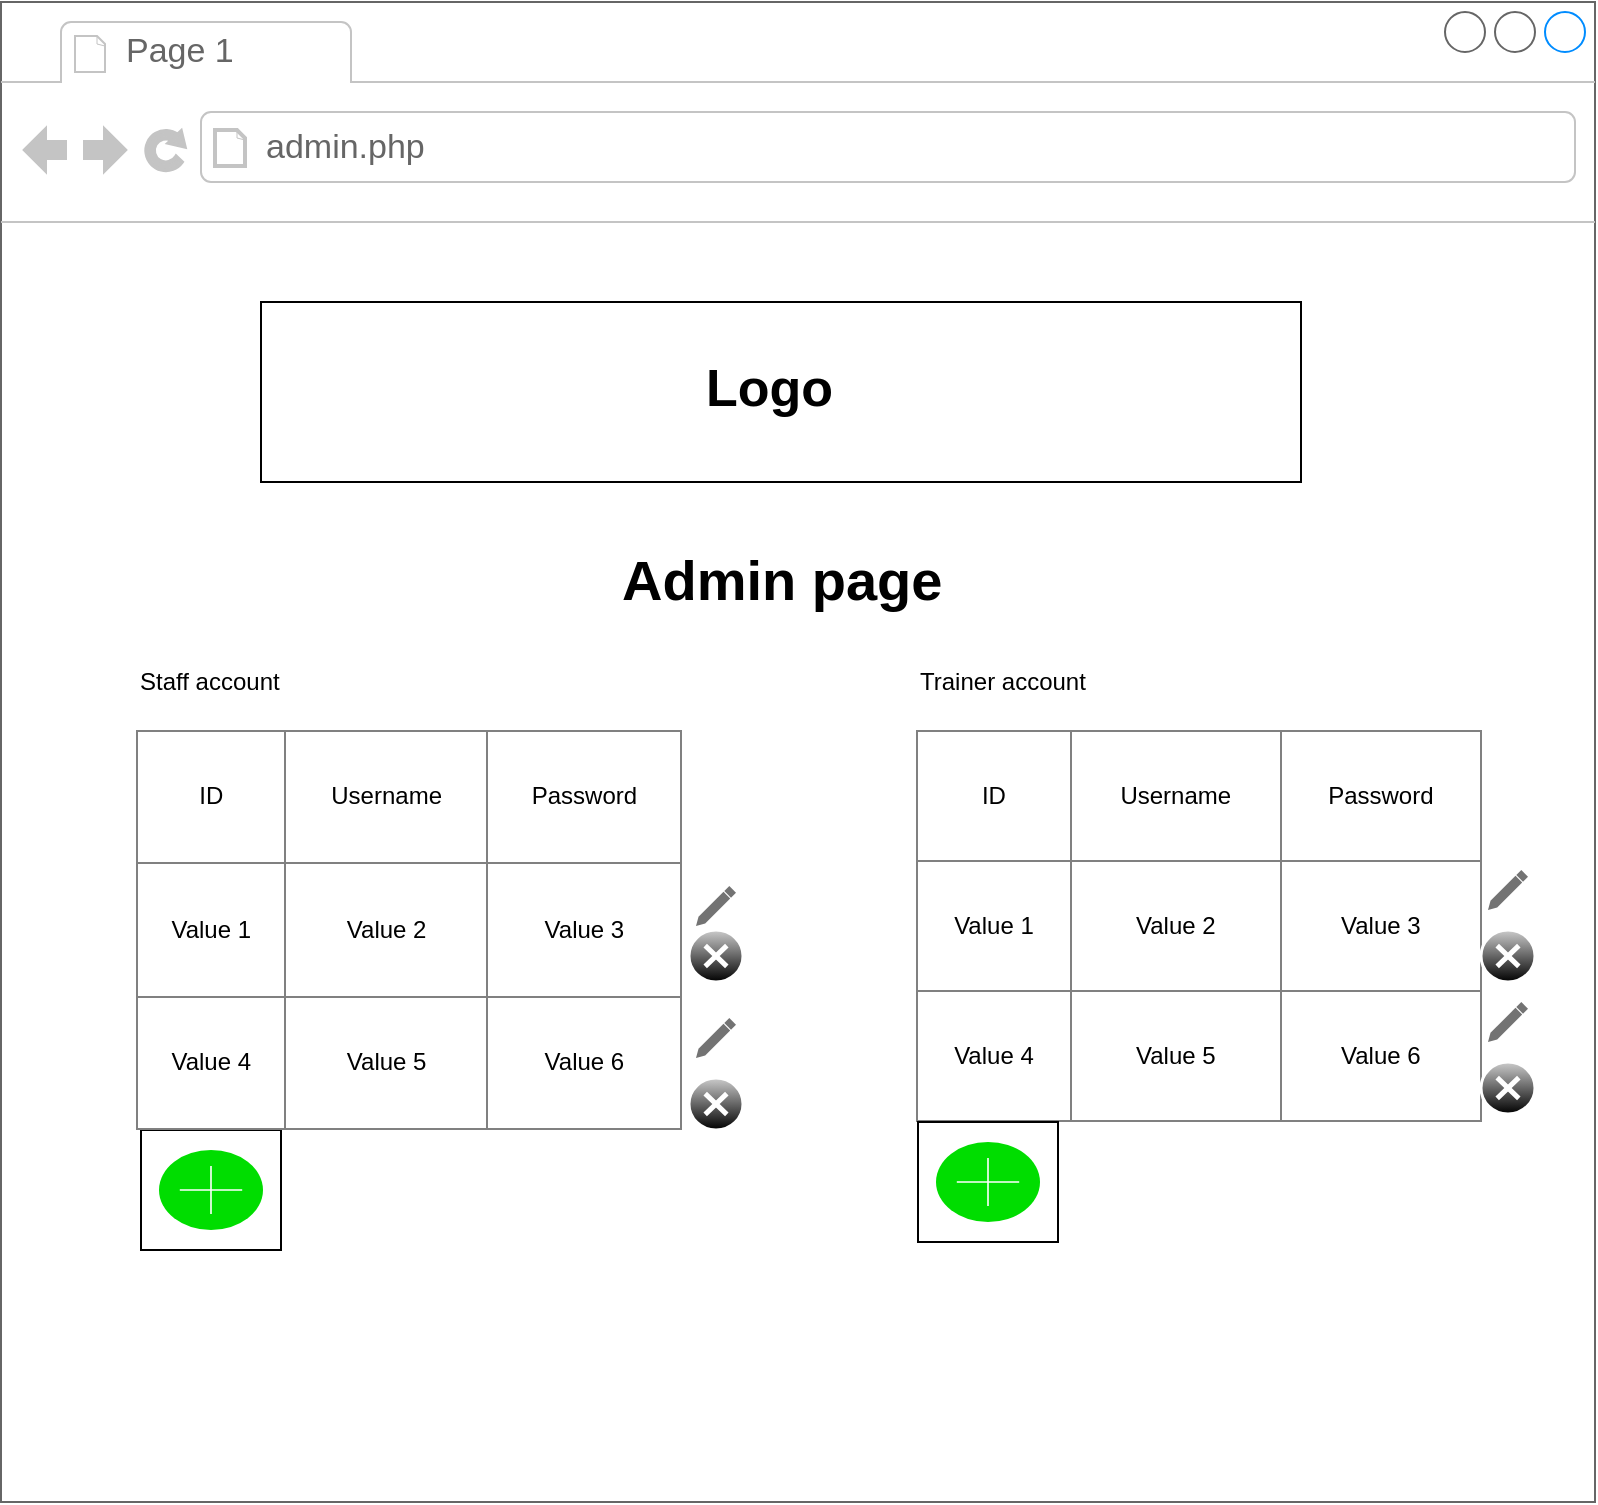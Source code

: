 <mxfile version="10.6.8" type="device"><diagram id="qDt6Q3eAYol4XVVQYTky" name="Page-1"><mxGraphModel dx="1394" dy="747" grid="1" gridSize="10" guides="1" tooltips="1" connect="1" arrows="1" fold="1" page="1" pageScale="1" pageWidth="827" pageHeight="1169" math="0" shadow="0"><root><mxCell id="0"/><mxCell id="1" parent="0"/><mxCell id="jf0ikujzTUmsYDCCPxiv-4" value="" style="strokeWidth=1;shadow=0;dashed=0;align=center;html=1;shape=mxgraph.mockup.containers.browserWindow;rSize=0;fillColor=#ffffff;strokeColor=#666666;strokeColor2=#008cff;strokeColor3=#c4c4c4;mainText=,;recursiveResize=0;" vertex="1" parent="1"><mxGeometry x="41.5" y="32" width="797" height="750" as="geometry"/></mxCell><mxCell id="jf0ikujzTUmsYDCCPxiv-65" value="" style="rounded=0;whiteSpace=wrap;html=1;" vertex="1" parent="jf0ikujzTUmsYDCCPxiv-4"><mxGeometry x="70" y="564" width="70" height="60" as="geometry"/></mxCell><mxCell id="jf0ikujzTUmsYDCCPxiv-5" value="Page 1" style="strokeWidth=1;shadow=0;dashed=0;align=center;html=1;shape=mxgraph.mockup.containers.anchor;fontSize=17;fontColor=#666666;align=left;" vertex="1" parent="jf0ikujzTUmsYDCCPxiv-4"><mxGeometry x="60" y="12" width="110" height="26" as="geometry"/></mxCell><mxCell id="jf0ikujzTUmsYDCCPxiv-6" value="admin.php" style="strokeWidth=1;shadow=0;dashed=0;align=center;html=1;shape=mxgraph.mockup.containers.anchor;rSize=0;fontSize=17;fontColor=#666666;align=left;" vertex="1" parent="jf0ikujzTUmsYDCCPxiv-4"><mxGeometry x="130" y="60" width="250" height="26" as="geometry"/></mxCell><mxCell id="jf0ikujzTUmsYDCCPxiv-7" value="" style="rounded=0;whiteSpace=wrap;html=1;" vertex="1" parent="jf0ikujzTUmsYDCCPxiv-4"><mxGeometry x="130" y="150" width="520" height="90" as="geometry"/></mxCell><mxCell id="jf0ikujzTUmsYDCCPxiv-8" value="&lt;font style=&quot;font-size: 26px&quot;&gt;&lt;b&gt;Logo&lt;/b&gt;&lt;/font&gt;" style="text;html=1;resizable=0;points=[];autosize=1;align=left;verticalAlign=top;spacingTop=-4;" vertex="1" parent="jf0ikujzTUmsYDCCPxiv-4"><mxGeometry x="350" y="175" width="80" height="20" as="geometry"/></mxCell><mxCell id="jf0ikujzTUmsYDCCPxiv-59" value="&lt;table border=&quot;1&quot; width=&quot;100%&quot; style=&quot;width: 100% ; height: 100% ; border-collapse: collapse&quot;&gt;&lt;tbody&gt;&lt;tr&gt;&lt;td align=&quot;center&quot;&gt;ID&lt;/td&gt;&lt;td align=&quot;center&quot;&gt;Username&lt;/td&gt;&lt;td align=&quot;center&quot;&gt;Password&lt;/td&gt;&lt;/tr&gt;&lt;tr&gt;&lt;td align=&quot;center&quot;&gt;Value 1&lt;/td&gt;&lt;td align=&quot;center&quot;&gt;Value 2&lt;/td&gt;&lt;td align=&quot;center&quot;&gt;Value 3&lt;/td&gt;&lt;/tr&gt;&lt;tr&gt;&lt;td align=&quot;center&quot;&gt;Value 4&lt;/td&gt;&lt;td align=&quot;center&quot;&gt;Value 5&lt;/td&gt;&lt;td align=&quot;center&quot;&gt;Value 6&lt;/td&gt;&lt;/tr&gt;&lt;/tbody&gt;&lt;/table&gt;" style="text;html=1;strokeColor=none;fillColor=none;overflow=fill;" vertex="1" parent="jf0ikujzTUmsYDCCPxiv-4"><mxGeometry x="67" y="364" width="273" height="200" as="geometry"/></mxCell><mxCell id="jf0ikujzTUmsYDCCPxiv-60" value="&lt;table border=&quot;1&quot; width=&quot;100%&quot; style=&quot;width: 100% ; height: 100% ; border-collapse: collapse&quot;&gt;&lt;tbody&gt;&lt;tr&gt;&lt;td align=&quot;center&quot;&gt;ID&lt;/td&gt;&lt;td align=&quot;center&quot;&gt;Username&lt;/td&gt;&lt;td align=&quot;center&quot;&gt;Password&lt;/td&gt;&lt;/tr&gt;&lt;tr&gt;&lt;td align=&quot;center&quot;&gt;Value 1&lt;/td&gt;&lt;td align=&quot;center&quot;&gt;Value 2&lt;/td&gt;&lt;td align=&quot;center&quot;&gt;Value 3&lt;/td&gt;&lt;/tr&gt;&lt;tr&gt;&lt;td align=&quot;center&quot;&gt;Value 4&lt;/td&gt;&lt;td align=&quot;center&quot;&gt;Value 5&lt;/td&gt;&lt;td align=&quot;center&quot;&gt;Value 6&lt;/td&gt;&lt;/tr&gt;&lt;/tbody&gt;&lt;/table&gt;" style="text;html=1;strokeColor=none;fillColor=none;overflow=fill;" vertex="1" parent="jf0ikujzTUmsYDCCPxiv-4"><mxGeometry x="457" y="364" width="283" height="196" as="geometry"/></mxCell><mxCell id="jf0ikujzTUmsYDCCPxiv-61" value="&lt;font style=&quot;font-size: 28px&quot;&gt;&lt;b&gt;Admin page&lt;/b&gt;&lt;/font&gt;" style="text;html=1;resizable=0;points=[];autosize=1;align=left;verticalAlign=top;spacingTop=-4;" vertex="1" parent="jf0ikujzTUmsYDCCPxiv-4"><mxGeometry x="308.5" y="269.5" width="180" height="20" as="geometry"/></mxCell><mxCell id="jf0ikujzTUmsYDCCPxiv-62" value="Staff account" style="text;html=1;resizable=0;points=[];autosize=1;align=left;verticalAlign=top;spacingTop=-4;" vertex="1" parent="jf0ikujzTUmsYDCCPxiv-4"><mxGeometry x="67" y="330" width="90" height="20" as="geometry"/></mxCell><mxCell id="jf0ikujzTUmsYDCCPxiv-63" value="Trainer account" style="text;html=1;resizable=0;points=[];autosize=1;align=left;verticalAlign=top;spacingTop=-4;" vertex="1" parent="jf0ikujzTUmsYDCCPxiv-4"><mxGeometry x="457" y="330" width="100" height="20" as="geometry"/></mxCell><mxCell id="jf0ikujzTUmsYDCCPxiv-64" value="" style="html=1;verticalLabelPosition=bottom;labelBackgroundColor=#ffffff;verticalAlign=top;shadow=0;dashed=0;strokeWidth=2;shape=mxgraph.ios7.misc.add;fillColor=#00dd00;strokeColor=#ffffff;" vertex="1" parent="jf0ikujzTUmsYDCCPxiv-4"><mxGeometry x="79" y="574" width="52" height="40" as="geometry"/></mxCell><mxCell id="jf0ikujzTUmsYDCCPxiv-66" value="" style="rounded=0;whiteSpace=wrap;html=1;" vertex="1" parent="jf0ikujzTUmsYDCCPxiv-4"><mxGeometry x="458.5" y="560" width="70" height="60" as="geometry"/></mxCell><mxCell id="jf0ikujzTUmsYDCCPxiv-67" value="" style="html=1;verticalLabelPosition=bottom;labelBackgroundColor=#ffffff;verticalAlign=top;shadow=0;dashed=0;strokeWidth=2;shape=mxgraph.ios7.misc.add;fillColor=#00dd00;strokeColor=#ffffff;" vertex="1" parent="jf0ikujzTUmsYDCCPxiv-4"><mxGeometry x="467.5" y="570" width="52" height="40" as="geometry"/></mxCell><mxCell id="jf0ikujzTUmsYDCCPxiv-68" value="" style="dashed=0;aspect=fixed;verticalLabelPosition=bottom;verticalAlign=top;align=center;shape=mxgraph.gmdl.edit;strokeColor=none;fillColor=#737373;shadow=0;" vertex="1" parent="jf0ikujzTUmsYDCCPxiv-4"><mxGeometry x="347.5" y="442" width="20" height="20" as="geometry"/></mxCell><mxCell id="jf0ikujzTUmsYDCCPxiv-71" value="" style="dashed=0;aspect=fixed;verticalLabelPosition=bottom;verticalAlign=top;align=center;shape=mxgraph.gmdl.edit;strokeColor=none;fillColor=#737373;shadow=0;" vertex="1" parent="jf0ikujzTUmsYDCCPxiv-4"><mxGeometry x="347.5" y="508" width="20" height="20" as="geometry"/></mxCell><mxCell id="jf0ikujzTUmsYDCCPxiv-69" value="" style="verticalLabelPosition=bottom;verticalAlign=top;html=1;shadow=0;dashed=0;strokeWidth=1;shape=mxgraph.ios.iDeleteApp;fillColor=#cccccc;fillColor2=#000000;strokeColor=#ffffff;" vertex="1" parent="jf0ikujzTUmsYDCCPxiv-4"><mxGeometry x="344" y="464" width="27" height="26" as="geometry"/></mxCell><mxCell id="jf0ikujzTUmsYDCCPxiv-73" value="" style="verticalLabelPosition=bottom;verticalAlign=top;html=1;shadow=0;dashed=0;strokeWidth=1;shape=mxgraph.ios.iDeleteApp;fillColor=#cccccc;fillColor2=#000000;strokeColor=#ffffff;" vertex="1" parent="jf0ikujzTUmsYDCCPxiv-4"><mxGeometry x="344" y="538" width="27" height="26" as="geometry"/></mxCell><mxCell id="jf0ikujzTUmsYDCCPxiv-75" value="" style="dashed=0;aspect=fixed;verticalLabelPosition=bottom;verticalAlign=top;align=center;shape=mxgraph.gmdl.edit;strokeColor=none;fillColor=#737373;shadow=0;" vertex="1" parent="jf0ikujzTUmsYDCCPxiv-4"><mxGeometry x="743.5" y="434" width="20" height="20" as="geometry"/></mxCell><mxCell id="jf0ikujzTUmsYDCCPxiv-76" value="" style="verticalLabelPosition=bottom;verticalAlign=top;html=1;shadow=0;dashed=0;strokeWidth=1;shape=mxgraph.ios.iDeleteApp;fillColor=#cccccc;fillColor2=#000000;strokeColor=#ffffff;" vertex="1" parent="jf0ikujzTUmsYDCCPxiv-4"><mxGeometry x="740" y="464" width="27" height="26" as="geometry"/></mxCell><mxCell id="jf0ikujzTUmsYDCCPxiv-77" value="" style="dashed=0;aspect=fixed;verticalLabelPosition=bottom;verticalAlign=top;align=center;shape=mxgraph.gmdl.edit;strokeColor=none;fillColor=#737373;shadow=0;" vertex="1" parent="jf0ikujzTUmsYDCCPxiv-4"><mxGeometry x="743.5" y="500" width="20" height="20" as="geometry"/></mxCell><mxCell id="jf0ikujzTUmsYDCCPxiv-78" value="" style="verticalLabelPosition=bottom;verticalAlign=top;html=1;shadow=0;dashed=0;strokeWidth=1;shape=mxgraph.ios.iDeleteApp;fillColor=#cccccc;fillColor2=#000000;strokeColor=#ffffff;" vertex="1" parent="jf0ikujzTUmsYDCCPxiv-4"><mxGeometry x="740" y="530" width="27" height="26" as="geometry"/></mxCell></root></mxGraphModel></diagram></mxfile>